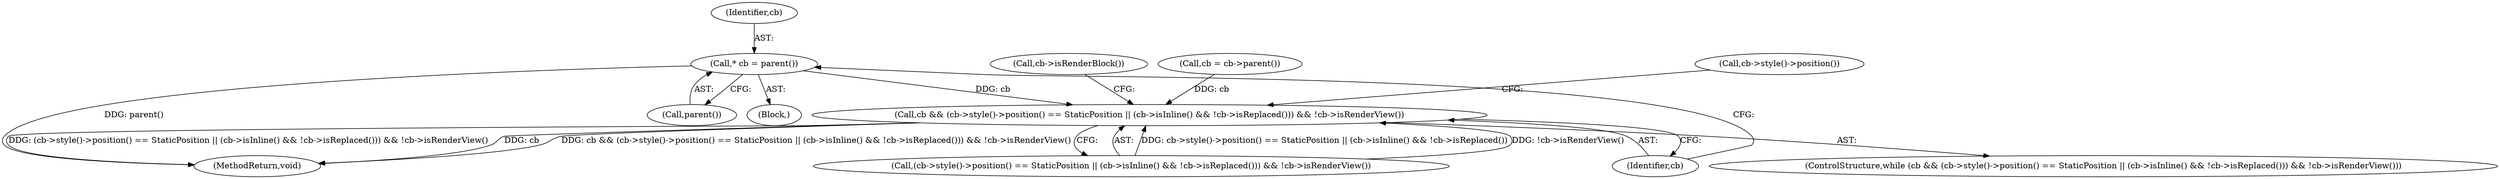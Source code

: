 digraph "0_Chrome_b2b21468c1f7f08b30a7c1755316f6026c50eb2a_1@pointer" {
"1000137" [label="(Call,* cb = parent())"];
"1000141" [label="(Call,cb && (cb->style()->position() == StaticPosition || (cb->isInline() && !cb->isReplaced())) && !cb->isRenderView())"];
"1000139" [label="(Call,parent())"];
"1000158" [label="(Call,cb->style()->position())"];
"1000138" [label="(Identifier,cb)"];
"1000140" [label="(ControlStructure,while (cb && (cb->style()->position() == StaticPosition || (cb->isInline() && !cb->isReplaced())) && !cb->isRenderView()))"];
"1000180" [label="(MethodReturn,void)"];
"1000135" [label="(Block,)"];
"1000143" [label="(Call,(cb->style()->position() == StaticPosition || (cb->isInline() && !cb->isReplaced())) && !cb->isRenderView())"];
"1000142" [label="(Identifier,cb)"];
"1000141" [label="(Call,cb && (cb->style()->position() == StaticPosition || (cb->isInline() && !cb->isReplaced())) && !cb->isRenderView())"];
"1000173" [label="(Call,cb->isRenderBlock())"];
"1000169" [label="(Call,cb = cb->parent())"];
"1000137" [label="(Call,* cb = parent())"];
"1000137" -> "1000135"  [label="AST: "];
"1000137" -> "1000139"  [label="CFG: "];
"1000138" -> "1000137"  [label="AST: "];
"1000139" -> "1000137"  [label="AST: "];
"1000142" -> "1000137"  [label="CFG: "];
"1000137" -> "1000180"  [label="DDG: parent()"];
"1000137" -> "1000141"  [label="DDG: cb"];
"1000141" -> "1000140"  [label="AST: "];
"1000141" -> "1000142"  [label="CFG: "];
"1000141" -> "1000143"  [label="CFG: "];
"1000142" -> "1000141"  [label="AST: "];
"1000143" -> "1000141"  [label="AST: "];
"1000158" -> "1000141"  [label="CFG: "];
"1000173" -> "1000141"  [label="CFG: "];
"1000141" -> "1000180"  [label="DDG: cb"];
"1000141" -> "1000180"  [label="DDG: cb && (cb->style()->position() == StaticPosition || (cb->isInline() && !cb->isReplaced())) && !cb->isRenderView()"];
"1000141" -> "1000180"  [label="DDG: (cb->style()->position() == StaticPosition || (cb->isInline() && !cb->isReplaced())) && !cb->isRenderView()"];
"1000169" -> "1000141"  [label="DDG: cb"];
"1000143" -> "1000141"  [label="DDG: cb->style()->position() == StaticPosition || (cb->isInline() && !cb->isReplaced())"];
"1000143" -> "1000141"  [label="DDG: !cb->isRenderView()"];
}
